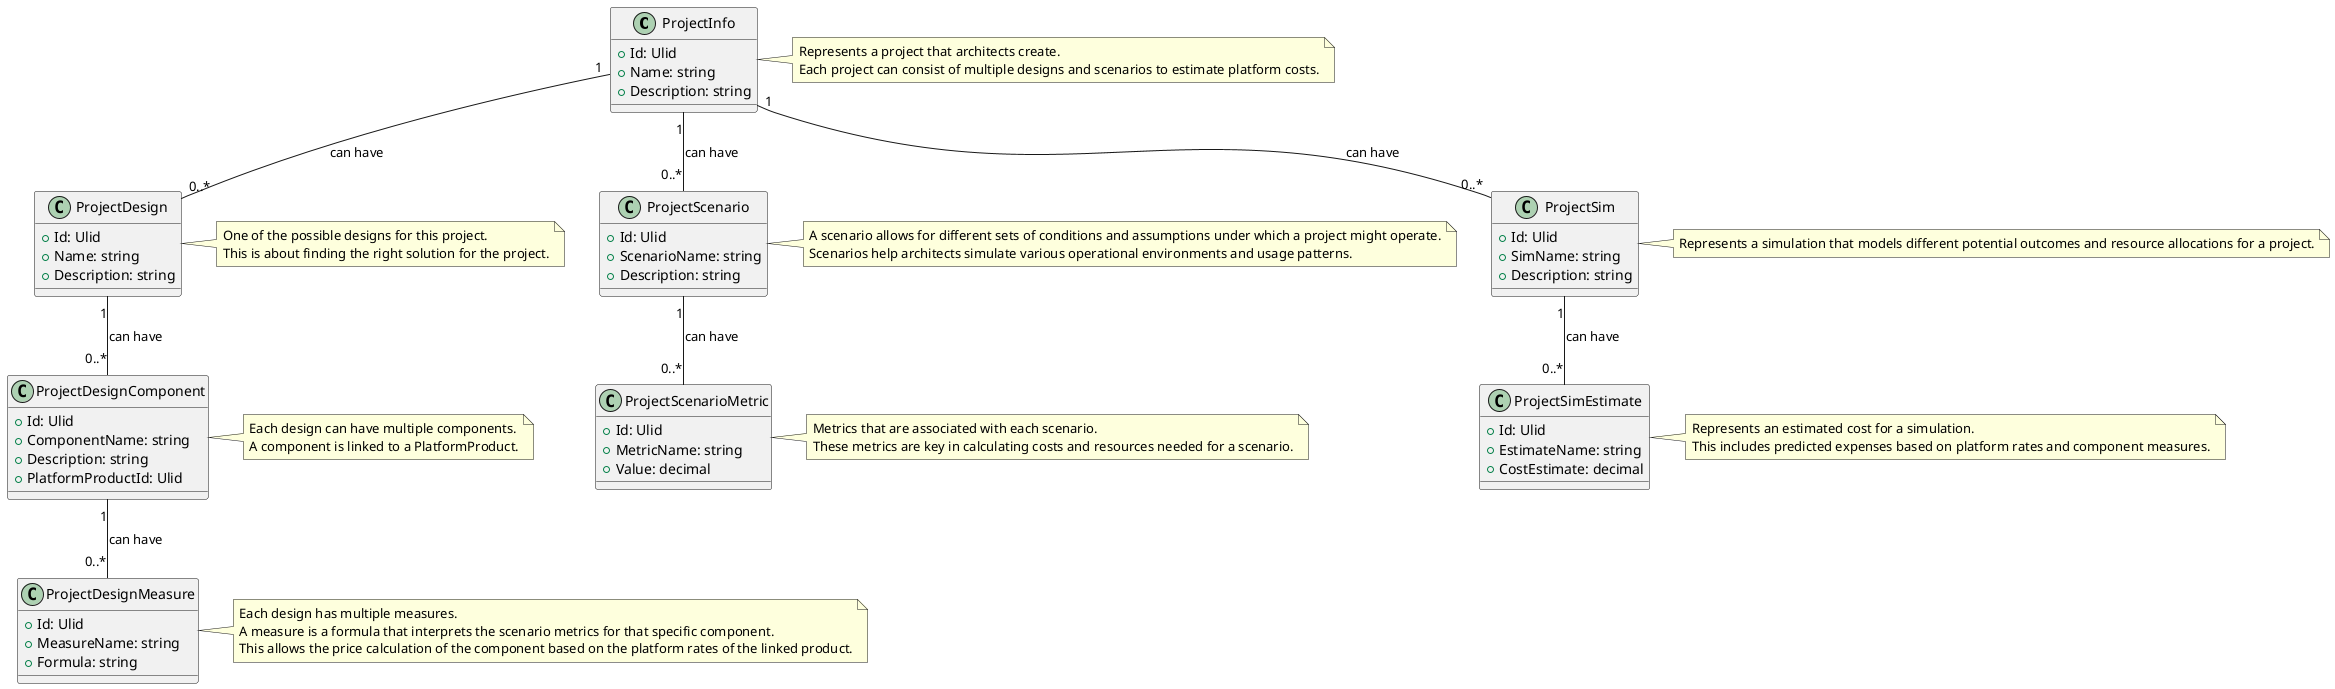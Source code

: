 @startuml Platform CD

class ProjectInfo {
    + Id: Ulid
    + Name: string
    + Description: string
}

note right of ProjectInfo
    Represents a project that architects create.
    Each project can consist of multiple designs and scenarios to estimate platform costs.
end note

class ProjectDesign {
    + Id: Ulid
    + Name: string
    + Description: string
}

note right of ProjectDesign
    One of the possible designs for this project.
    This is about finding the right solution for the project.
end note

ProjectInfo "1" -- "0..*" ProjectDesign : "can have"

class ProjectDesignComponent {
    + Id: Ulid
    + ComponentName: string
    + Description: string
    + PlatformProductId: Ulid
}

note right of ProjectDesignComponent
    Each design can have multiple components.
    A component is linked to a PlatformProduct.
end note

ProjectDesign "1" -- "0..*" ProjectDesignComponent : "can have"

class ProjectDesignMeasure {
    + Id: Ulid
    + MeasureName: string
    + Formula: string
}

note right of ProjectDesignMeasure
    Each design has multiple measures.
    A measure is a formula that interprets the scenario metrics for that specific component.
    This allows the price calculation of the component based on the platform rates of the linked product.
end note

ProjectDesignComponent "1" -- "0..*" ProjectDesignMeasure : "can have"

class ProjectScenario {
    + Id: Ulid
    + ScenarioName: string
    + Description: string
}

note right of ProjectScenario
    A scenario allows for different sets of conditions and assumptions under which a project might operate.
    Scenarios help architects simulate various operational environments and usage patterns.
end note

ProjectInfo "1" -- "0..*" ProjectScenario : "can have"

class ProjectScenarioMetric {
    + Id: Ulid
    + MetricName: string
    + Value: decimal
}

note right of ProjectScenarioMetric
    Metrics that are associated with each scenario.
    These metrics are key in calculating costs and resources needed for a scenario.
end note

ProjectScenario "1" -- "0..*" ProjectScenarioMetric : "can have"

class ProjectSim {
    + Id: Ulid
    + SimName: string
    + Description: string
}

note right of ProjectSim
    Represents a simulation that models different potential outcomes and resource allocations for a project.
end note

ProjectInfo "1" -- "0..*" ProjectSim : "can have"

class ProjectSimEstimate {
    + Id: Ulid
    + EstimateName: string
    + CostEstimate: decimal
}

note right of ProjectSimEstimate
    Represents an estimated cost for a simulation.
    This includes predicted expenses based on platform rates and component measures.
end note

ProjectSim "1" -- "0..*" ProjectSimEstimate : "can have"

@enduml
